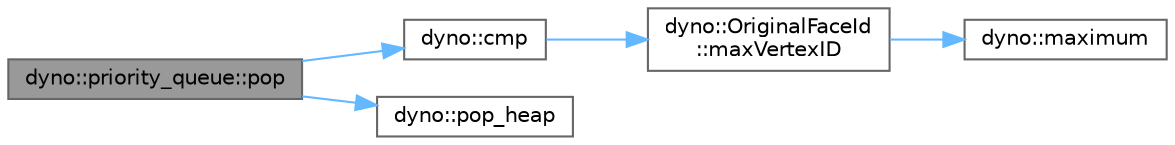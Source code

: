 digraph "dyno::priority_queue::pop"
{
 // LATEX_PDF_SIZE
  bgcolor="transparent";
  edge [fontname=Helvetica,fontsize=10,labelfontname=Helvetica,labelfontsize=10];
  node [fontname=Helvetica,fontsize=10,shape=box,height=0.2,width=0.4];
  rankdir="LR";
  Node1 [id="Node000001",label="dyno::priority_queue::pop",height=0.2,width=0.4,color="gray40", fillcolor="grey60", style="filled", fontcolor="black",tooltip=" "];
  Node1 -> Node2 [id="edge1_Node000001_Node000002",color="steelblue1",style="solid",tooltip=" "];
  Node2 [id="Node000002",label="dyno::cmp",height=0.2,width=0.4,color="grey40", fillcolor="white", style="filled",URL="$namespacedyno.html#ae382a13c8f997e6257c7f16e5622c608",tooltip=" "];
  Node2 -> Node3 [id="edge2_Node000002_Node000003",color="steelblue1",style="solid",tooltip=" "];
  Node3 [id="Node000003",label="dyno::OriginalFaceId\l::maxVertexID",height=0.2,width=0.4,color="grey40", fillcolor="white", style="filled",URL="$structdyno_1_1_original_face_id.html#a3f0f34c950b6e23a3100ead914d37d71",tooltip=" "];
  Node3 -> Node4 [id="edge3_Node000003_Node000004",color="steelblue1",style="solid",tooltip=" "];
  Node4 [id="Node000004",label="dyno::maximum",height=0.2,width=0.4,color="grey40", fillcolor="white", style="filled",URL="$namespacedyno.html#ace5ae4adfa4b4997bc8604ad790d8f58",tooltip=" "];
  Node1 -> Node5 [id="edge4_Node000001_Node000005",color="steelblue1",style="solid",tooltip=" "];
  Node5 [id="Node000005",label="dyno::pop_heap",height=0.2,width=0.4,color="grey40", fillcolor="white", style="filled",URL="$namespacedyno.html#a00f0b195d586c5b8346e7f8e0cfe1587",tooltip=" "];
}
